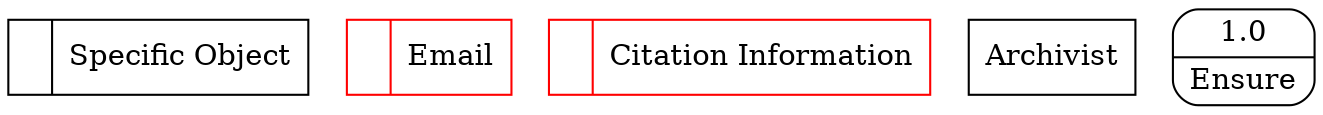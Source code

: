 digraph dfd2{ 
node[shape=record]
200 [label="<f0>  |<f1> Specific Object " ];
201 [label="<f0>  |<f1> Email " color=red];
202 [label="<f0>  |<f1> Citation Information " color=red];
203 [label="Archivist" shape=box];
204 [label="{<f0> 1.0|<f1> Ensure }" shape=Mrecord];
}
